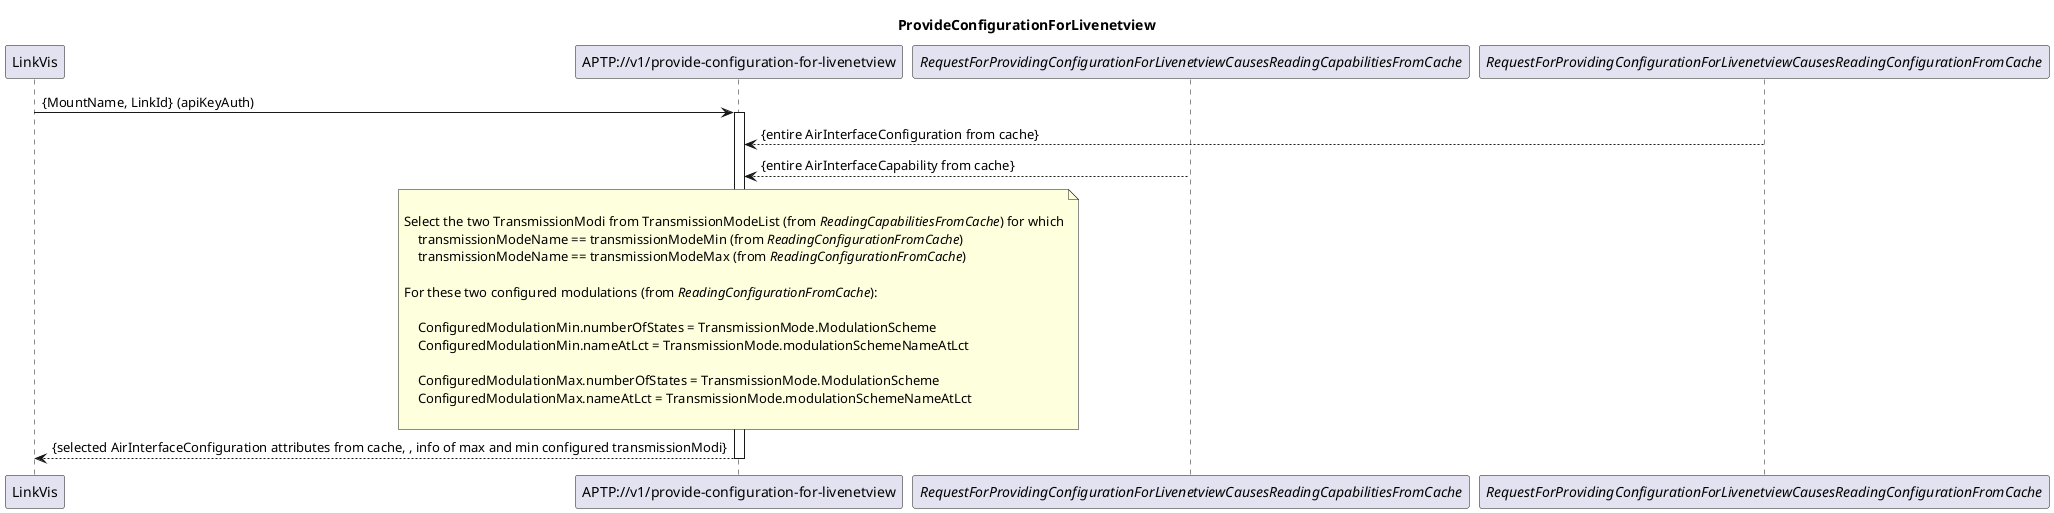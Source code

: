 @startuml ProvideConfigForLivenetview
skinparam responseMessageBelowArrow true

title
ProvideConfigurationForLivenetview
end title

participant "LinkVis" as LinkVis
participant "APTP://v1/provide-configuration-for-livenetview" as APTP_Config
participant "<i>RequestForProvidingConfigurationForLivenetviewCausesReadingCapabilitiesFromCache</i>" as ReadingCapa
participant "<i>RequestForProvidingConfigurationForLivenetviewCausesReadingConfigurationFromCache</i>" as ReadingConfigCache


LinkVis -> APTP_Config: {MountName, LinkId} (apiKeyAuth)

activate APTP_Config


ReadingConfigCache --> APTP_Config: {entire AirInterfaceConfiguration from cache}
ReadingCapa --> APTP_Config: {entire AirInterfaceCapability from cache}

note over APTP_Config

Select the two TransmissionModi from TransmissionModeList (from <i>ReadingCapabilitiesFromCache</i>) for which
    transmissionModeName == transmissionModeMin (from <i>ReadingConfigurationFromCache</i>)
    transmissionModeName == transmissionModeMax (from <i>ReadingConfigurationFromCache</i>)

For these two configured modulations (from <i>ReadingConfigurationFromCache</i>):

    ConfiguredModulationMin.numberOfStates = TransmissionMode.ModulationScheme
    ConfiguredModulationMin.nameAtLct = TransmissionMode.modulationSchemeNameAtLct

    ConfiguredModulationMax.numberOfStates = TransmissionMode.ModulationScheme
    ConfiguredModulationMax.nameAtLct = TransmissionMode.modulationSchemeNameAtLct

end note

APTP_Config --> LinkVis: {selected AirInterfaceConfiguration attributes from cache, , info of max and min configured transmissionModi}

deactivate APTP_Config

@enduml





